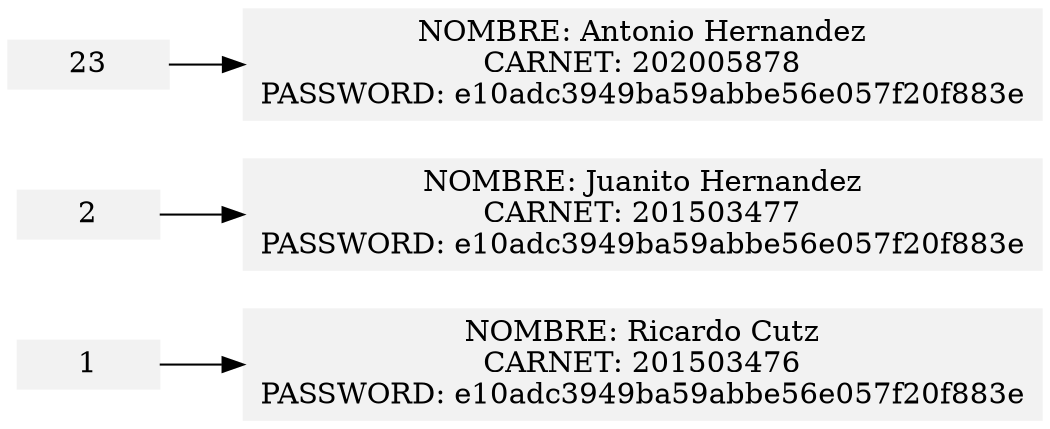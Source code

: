 digraph G{node[shape=record, width =.1, height = .1, style=filled, color = Gray95];
rankdir=LR

1[label = "{<ref>|<data>1 |}"]
1->U0
U0[label = < NOMBRE: Ricardo Cutz<BR/>CARNET: 201503476<BR/>PASSWORD: e10adc3949ba59abbe56e057f20f883e>]
2[label = "{<ref>|<data>2 |}"]
2->U1
U1[label = < NOMBRE: Juanito Hernandez<BR/>CARNET: 201503477<BR/>PASSWORD: e10adc3949ba59abbe56e057f20f883e>]
23[label = "{<ref>|<data>23 |}"]
23->U2
U2[label = < NOMBRE: Antonio Hernandez<BR/>CARNET: 202005878<BR/>PASSWORD: e10adc3949ba59abbe56e057f20f883e>]
}